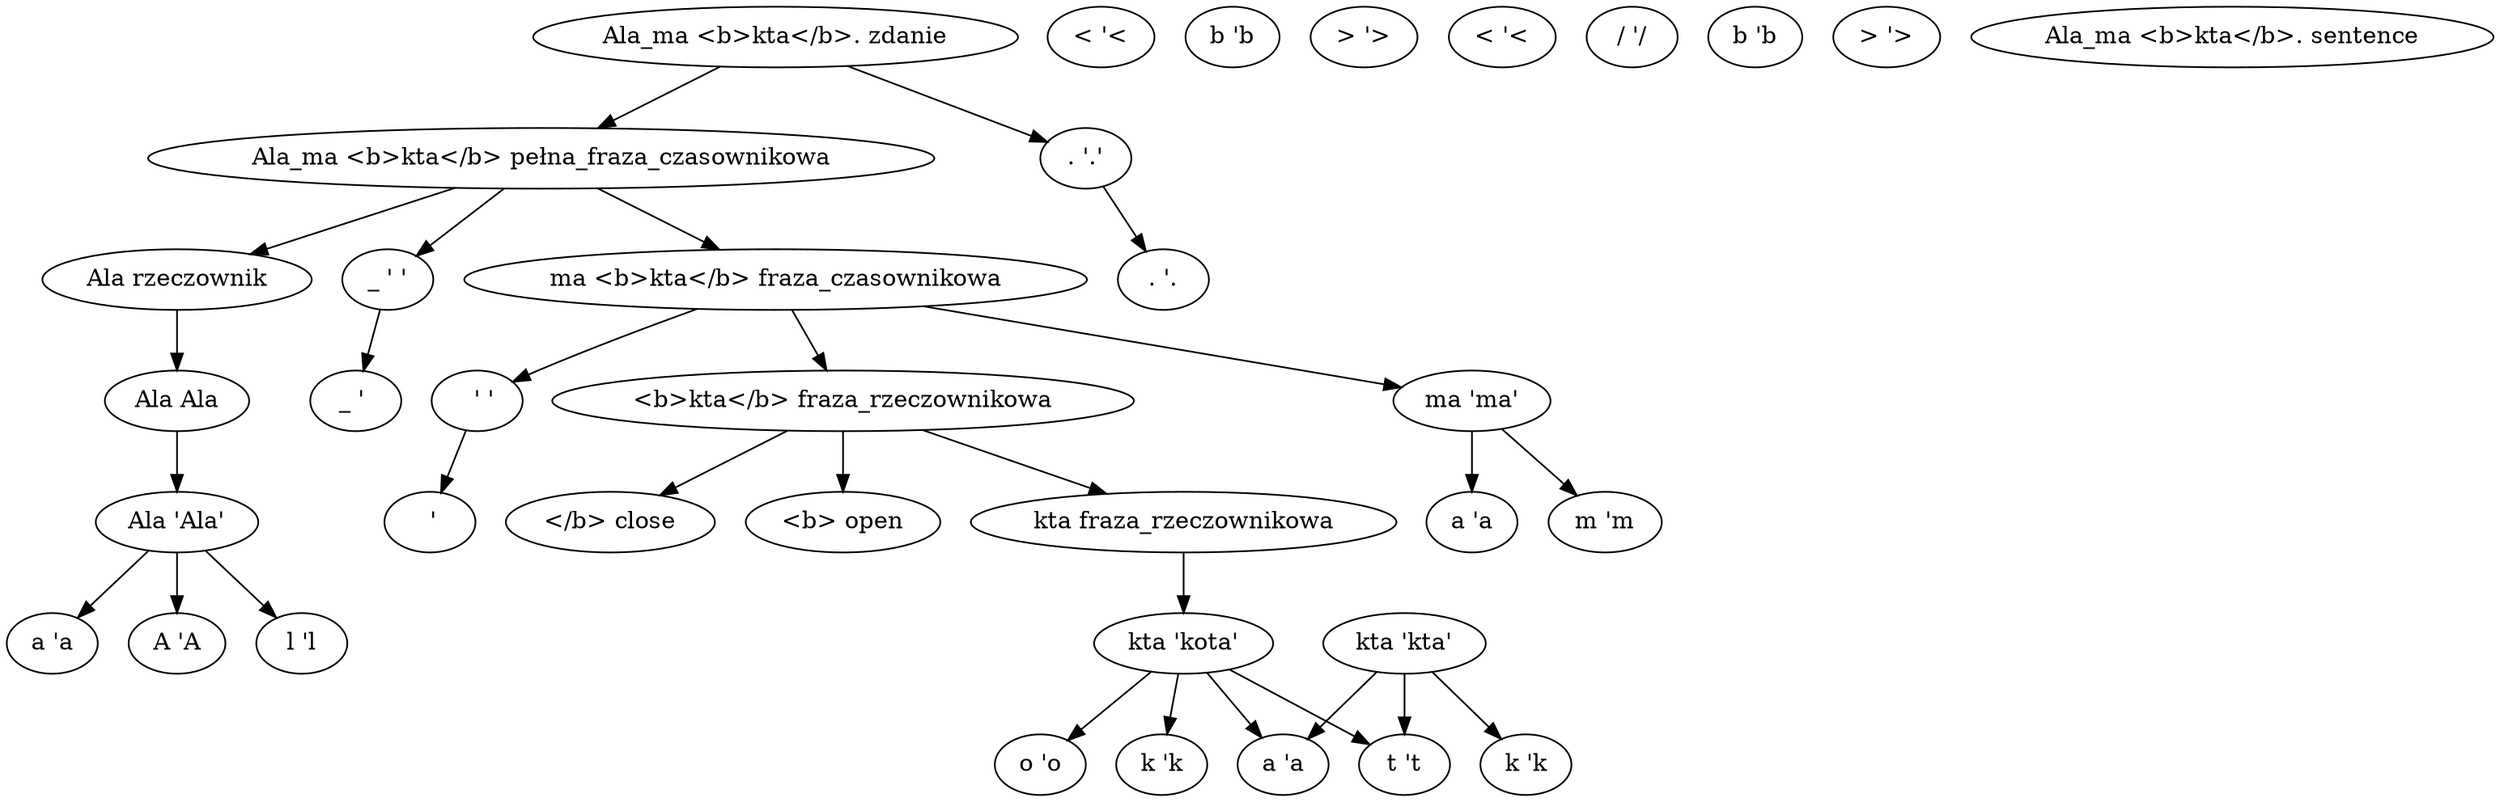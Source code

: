 digraph g {
	node [label="\N"];
	graph [rankdir=TB];
	1 [label="A 'A"];
	2 [label="l 'l"];
	3 [label="a 'a"];
	4 [label="Ala 'Ala'"];
	5 [label="Ala Ala"];
	6 [label="Ala rzeczownik"];
	7 [label="_ ' "];
	8 [label="_ ' '"];
	9 [label="m 'm"];
	10 [label="a 'a"];
	11 [label="ma 'ma'"];
	12 [label="&nbsp; ' "];
	13 [label="&nbsp; ' '"];
	14 [label="< '<"];
	15 [label="b 'b"];
	16 [label="> '>"];
	17 [label="<b> open"];
	18 [label="k 'k"];
	19 [label="k 'k"];
	20 [label="o 'o"];
	21 [label="t 't"];
	22 [label="a 'a"];
	23 [label="kta 'kta'"];
	24 [label="kta 'kota'"];
	25 [label="kta fraza_rzeczownikowa"];
	26 [label="< '<"];
	27 [label="/ '/"];
	28 [label="b 'b"];
	29 [label="> '>"];
	30 [label="</b> close"];
	31 [label="<b>kta</b> fraza_rzeczownikowa"];
	32 [label="ma&nbsp;<b>kta</b> fraza_czasownikowa"];
	33 [label="Ala_ma&nbsp;<b>kta</b> pełna_fraza_czasownikowa"];
	34 [label=". '."];
	35 [label=". '.'"];
	36 [label="Ala_ma&nbsp;<b>kta</b>. sentence"];
	37 [label="Ala_ma&nbsp;<b>kta</b>. zdanie"];
	4 -> 1;
	4 -> 2;
	4 -> 3;
	5 -> 4;
	6 -> 5;
	8 -> 7;
	11 -> 9;
	11 -> 10;
	13 -> 12;
	23 -> 19;
	23 -> 21;
	23 -> 22;
	24 -> 18;
	24 -> 20;
	24 -> 21;
	24 -> 22;
	25 -> 24;
	31 -> 17;
	31 -> 25;
	31 -> 30;
	32 -> 11;
	32 -> 13;
	32 -> 31;
	33 -> 6;
	33 -> 8;
	33 -> 32;
	35 -> 34;
	37 -> 33;
	37 -> 35;
}
